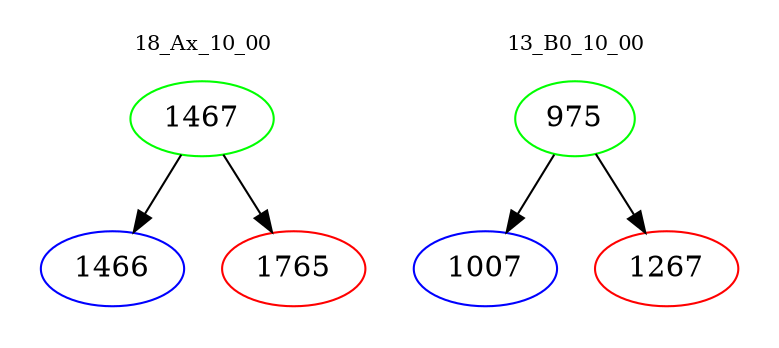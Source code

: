 digraph{
subgraph cluster_0 {
color = white
label = "18_Ax_10_00";
fontsize=10;
T0_1467 [label="1467", color="green"]
T0_1467 -> T0_1466 [color="black"]
T0_1466 [label="1466", color="blue"]
T0_1467 -> T0_1765 [color="black"]
T0_1765 [label="1765", color="red"]
}
subgraph cluster_1 {
color = white
label = "13_B0_10_00";
fontsize=10;
T1_975 [label="975", color="green"]
T1_975 -> T1_1007 [color="black"]
T1_1007 [label="1007", color="blue"]
T1_975 -> T1_1267 [color="black"]
T1_1267 [label="1267", color="red"]
}
}
